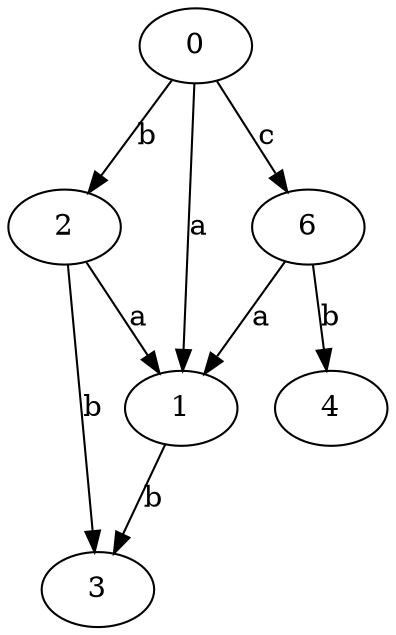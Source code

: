 strict digraph  {
1;
2;
3;
4;
0;
6;
1 -> 3  [label=b];
2 -> 1  [label=a];
2 -> 3  [label=b];
0 -> 1  [label=a];
0 -> 2  [label=b];
0 -> 6  [label=c];
6 -> 1  [label=a];
6 -> 4  [label=b];
}
